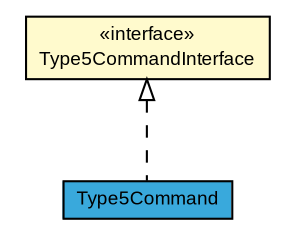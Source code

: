 #!/usr/local/bin/dot
#
# Class diagram 
# Generated by UMLGraph version R5_7_2-3-gee82a7 (http://www.umlgraph.org/)
#

digraph G {
	edge [fontname="arial",fontsize=10,labelfontname="arial",labelfontsize=10];
	node [fontname="arial",fontsize=10,shape=plaintext];
	nodesep=0.25;
	ranksep=0.5;
	// com.st.st25sdk.command.Type5CommandInterface
	c58609 [label=<<table title="com.st.st25sdk.command.Type5CommandInterface" border="0" cellborder="1" cellspacing="0" cellpadding="2" port="p" bgcolor="lemonChiffon" href="./Type5CommandInterface.html">
		<tr><td><table border="0" cellspacing="0" cellpadding="1">
<tr><td align="center" balign="center"> &#171;interface&#187; </td></tr>
<tr><td align="center" balign="center"> Type5CommandInterface </td></tr>
		</table></td></tr>
		</table>>, URL="./Type5CommandInterface.html", fontname="arial", fontcolor="black", fontsize=9.0];
	// com.st.st25sdk.command.Type5Command
	c58610 [label=<<table title="com.st.st25sdk.command.Type5Command" border="0" cellborder="1" cellspacing="0" cellpadding="2" port="p" bgcolor="#39a9dc" href="./Type5Command.html">
		<tr><td><table border="0" cellspacing="0" cellpadding="1">
<tr><td align="center" balign="center"> Type5Command </td></tr>
		</table></td></tr>
		</table>>, URL="./Type5Command.html", fontname="arial", fontcolor="black", fontsize=9.0];
	//com.st.st25sdk.command.Type5Command implements com.st.st25sdk.command.Type5CommandInterface
	c58609:p -> c58610:p [dir=back,arrowtail=empty,style=dashed];
}

